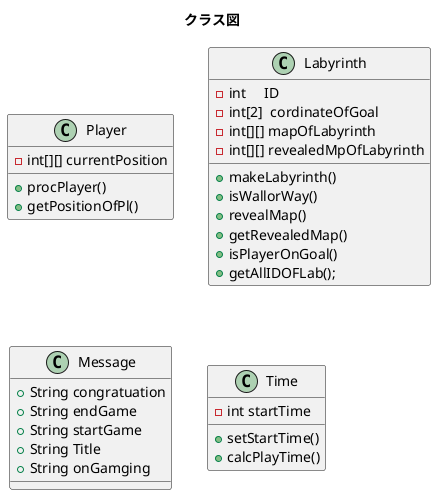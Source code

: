 @startuml
title クラス図

class Player {
    -int[][] currentPosition
    +procPlayer()
    +getPositionOfPl()
}
class Labyrinth {
    -int     ID
    -int[2]  cordinateOfGoal
    -int[][] mapOfLabyrinth
    -int[][] revealedMpOfLabyrinth
    +makeLabyrinth()
    +isWallorWay()
    +revealMap()
    +getRevealedMap()
    +isPlayerOnGoal()
    +getAllIDOFLab();
}
class Message {
    +String congratuation
    +String endGame
    +String startGame
    +String Title
    +String onGamging
}
class Time {
    -int startTime
    +setStartTime()
    +calcPlayTime()
}


@enduml
